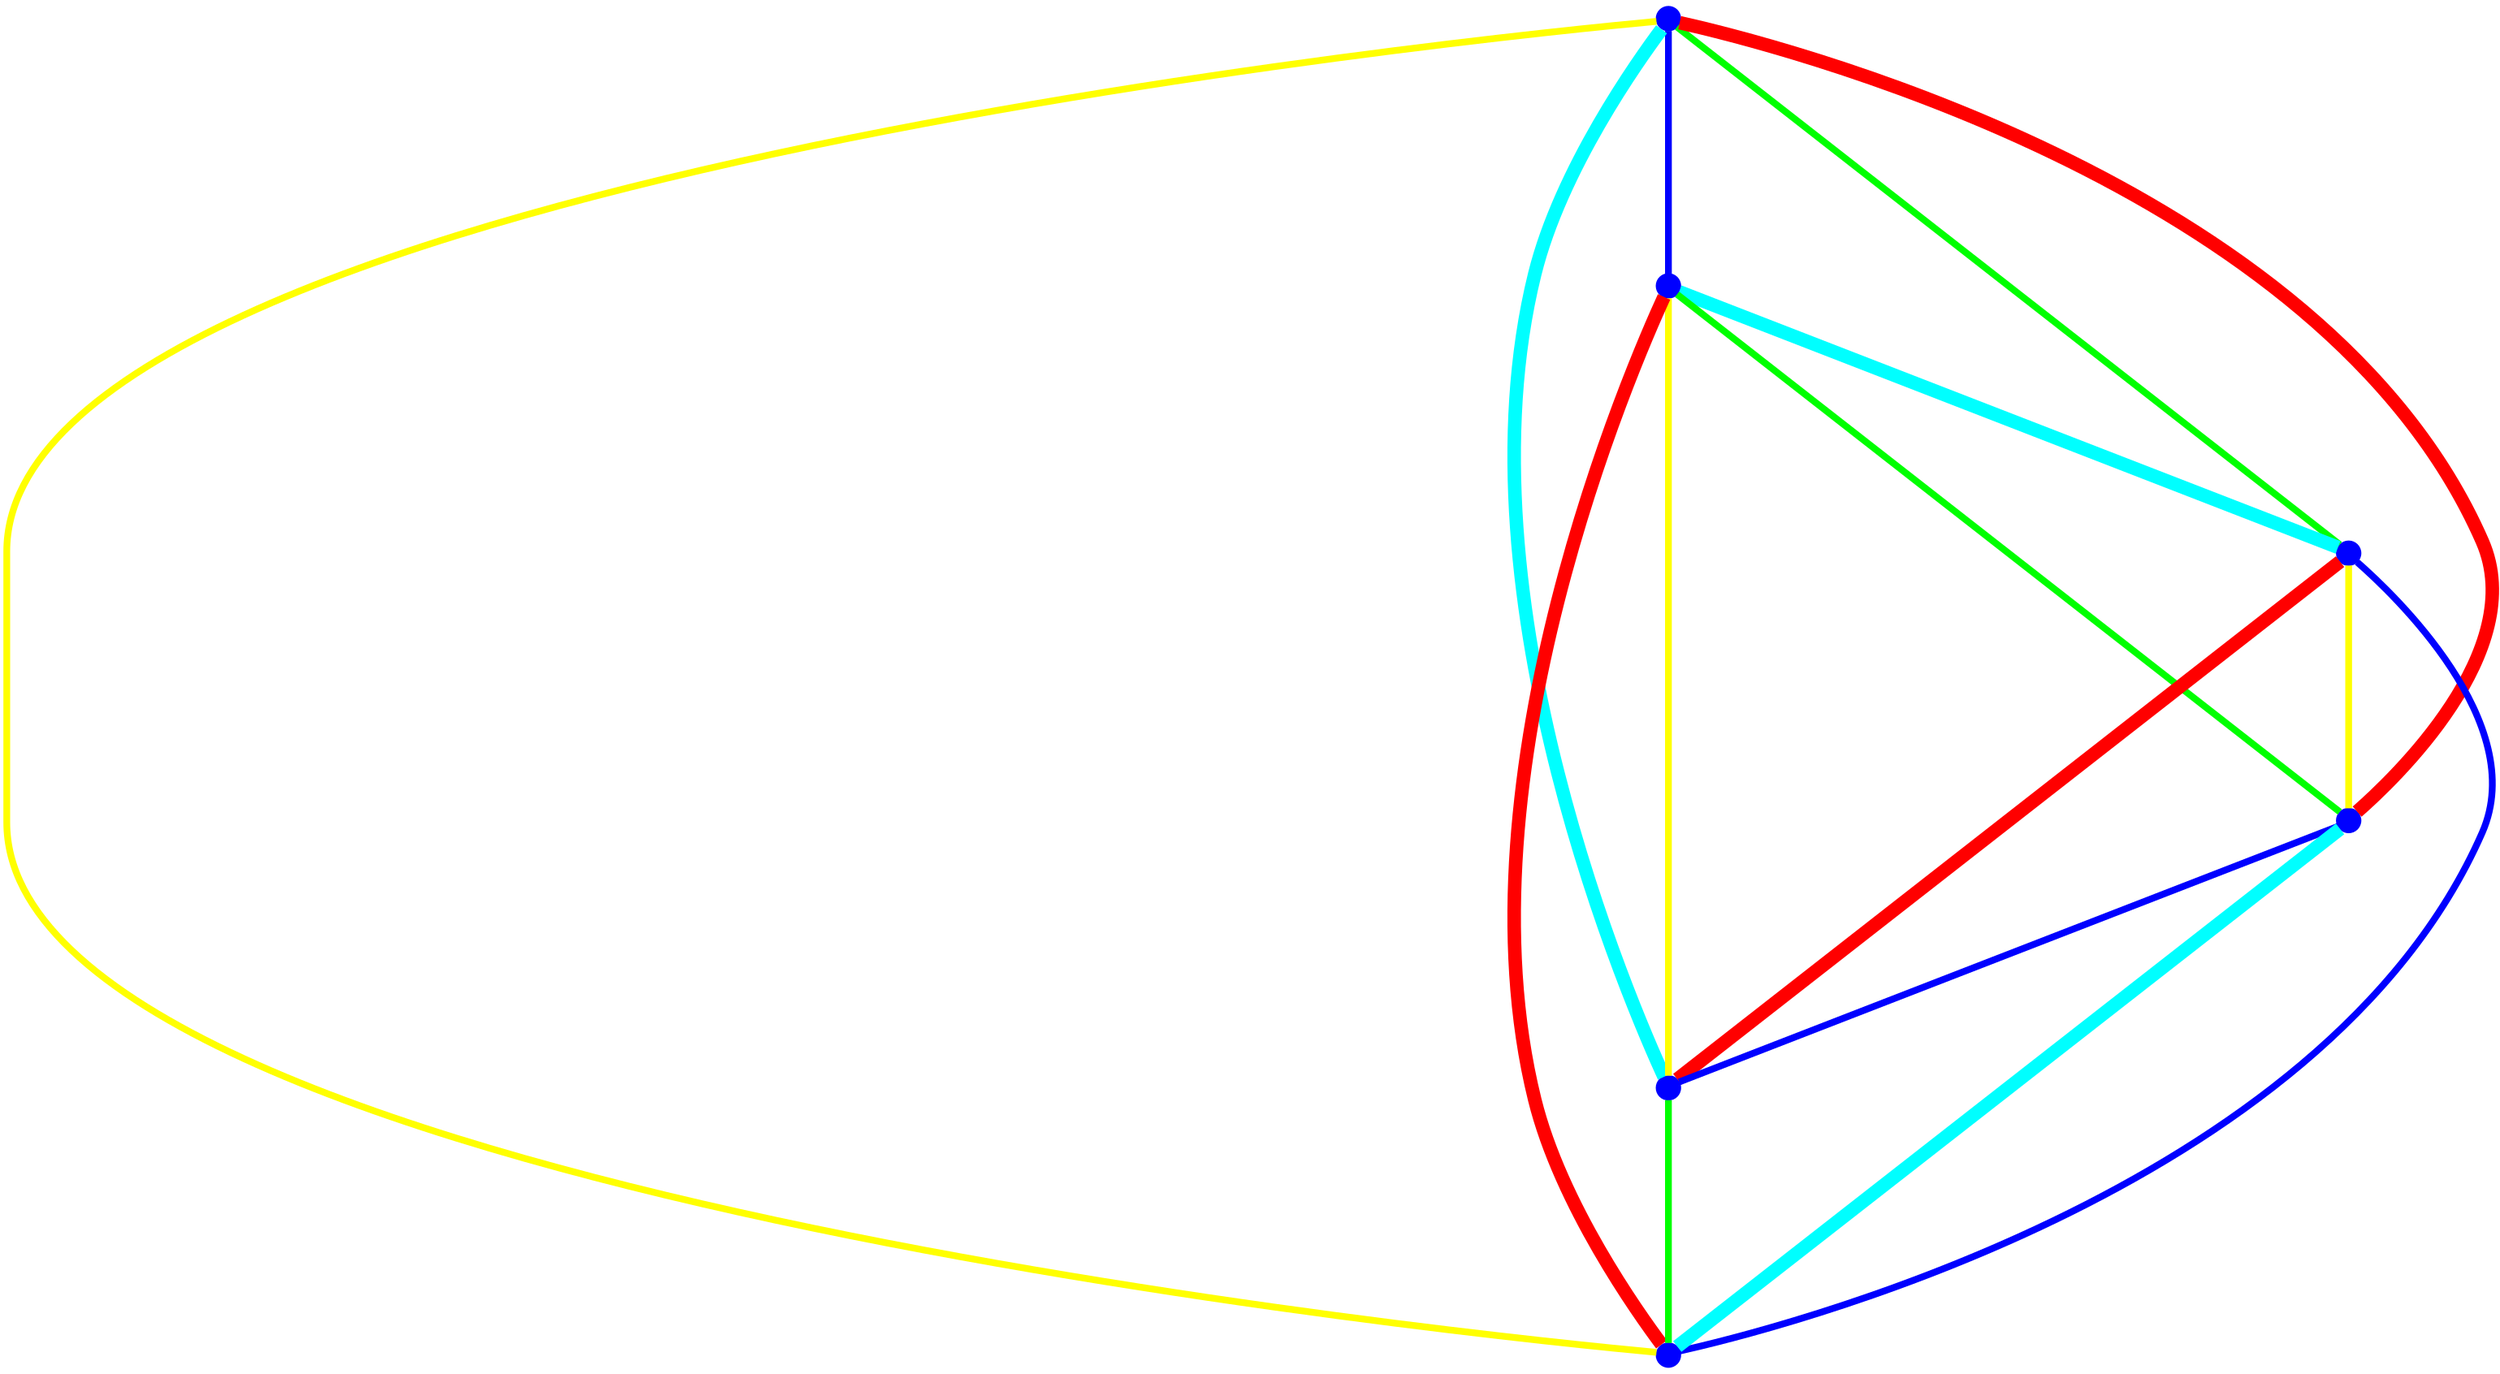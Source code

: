 graph {
ranksep=2
nodesep=2
node [label="" shape=circle style=filled fixedsize=true color=blue fillcolor=blue width=0.2];
"1" -- "2" [style="solid",penwidth="4",color="blue"];
"1" -- "3" [style="solid",penwidth="4",color="green"];
"1" -- "4" [style="solid",penwidth="8",color="red"];
"1" -- "5" [style="solid",penwidth="8",color="cyan"];
"1" -- "6" [style="solid",penwidth="4",color="yellow"];
"2" -- "3" [style="solid",penwidth="8",color="cyan"];
"2" -- "4" [style="solid",penwidth="4",color="green"];
"2" -- "5" [style="solid",penwidth="4",color="yellow"];
"2" -- "6" [style="solid",penwidth="8",color="red"];
"3" -- "4" [style="solid",penwidth="4",color="yellow"];
"3" -- "5" [style="solid",penwidth="8",color="red"];
"3" -- "6" [style="solid",penwidth="4",color="blue"];
"4" -- "5" [style="solid",penwidth="4",color="blue"];
"4" -- "6" [style="solid",penwidth="8",color="cyan"];
"5" -- "6" [style="solid",penwidth="4",color="green"];
}
